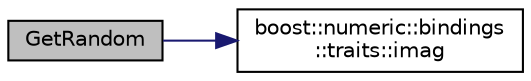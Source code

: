 digraph "GetRandom"
{
  edge [fontname="Helvetica",fontsize="10",labelfontname="Helvetica",labelfontsize="10"];
  node [fontname="Helvetica",fontsize="10",shape=record];
  rankdir="LR";
  Node13 [label="GetRandom",height=0.2,width=0.4,color="black", fillcolor="grey75", style="filled", fontcolor="black"];
  Node13 -> Node14 [color="midnightblue",fontsize="10",style="solid",fontname="Helvetica"];
  Node14 [label="boost::numeric::bindings\l::traits::imag",height=0.2,width=0.4,color="black", fillcolor="white", style="filled",URL="$d1/d51/namespaceboost_1_1numeric_1_1bindings_1_1traits.html#a3111566b8a03b5858092b5e7f1e2d460"];
}
